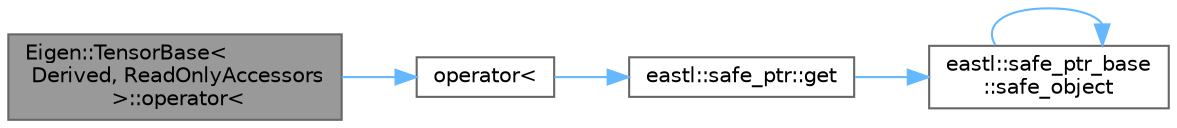 digraph "Eigen::TensorBase&lt; Derived, ReadOnlyAccessors &gt;::operator&lt;"
{
 // LATEX_PDF_SIZE
  bgcolor="transparent";
  edge [fontname=Helvetica,fontsize=10,labelfontname=Helvetica,labelfontsize=10];
  node [fontname=Helvetica,fontsize=10,shape=box,height=0.2,width=0.4];
  rankdir="LR";
  Node1 [id="Node000001",label="Eigen::TensorBase\<\l Derived, ReadOnlyAccessors\l \>::operator\<",height=0.2,width=0.4,color="gray40", fillcolor="grey60", style="filled", fontcolor="black",tooltip=" "];
  Node1 -> Node2 [id="edge1_Node000001_Node000002",color="steelblue1",style="solid",tooltip=" "];
  Node2 [id="Node000002",label="operator\<",height=0.2,width=0.4,color="grey40", fillcolor="white", style="filled",URL="$safe__ptr_8h.html#ac45f1b48304d6d85baa196c4a318b2a0",tooltip=" "];
  Node2 -> Node3 [id="edge2_Node000002_Node000003",color="steelblue1",style="solid",tooltip=" "];
  Node3 [id="Node000003",label="eastl::safe_ptr::get",height=0.2,width=0.4,color="grey40", fillcolor="white", style="filled",URL="$classeastl_1_1safe__ptr.html#a7d9fc10fb2b6a941e8cc905aa08ccc81",tooltip="Returns true if safePtr points to the same object as this."];
  Node3 -> Node4 [id="edge3_Node000003_Node000004",color="steelblue1",style="solid",tooltip=" "];
  Node4 [id="Node000004",label="eastl::safe_ptr_base\l::safe_object",height=0.2,width=0.4,color="grey40", fillcolor="white", style="filled",URL="$classeastl_1_1safe__ptr__base.html#ad50363e9961b13360bec09ab329804b0",tooltip=" "];
  Node4 -> Node4 [id="edge4_Node000004_Node000004",color="steelblue1",style="solid",tooltip=" "];
}
